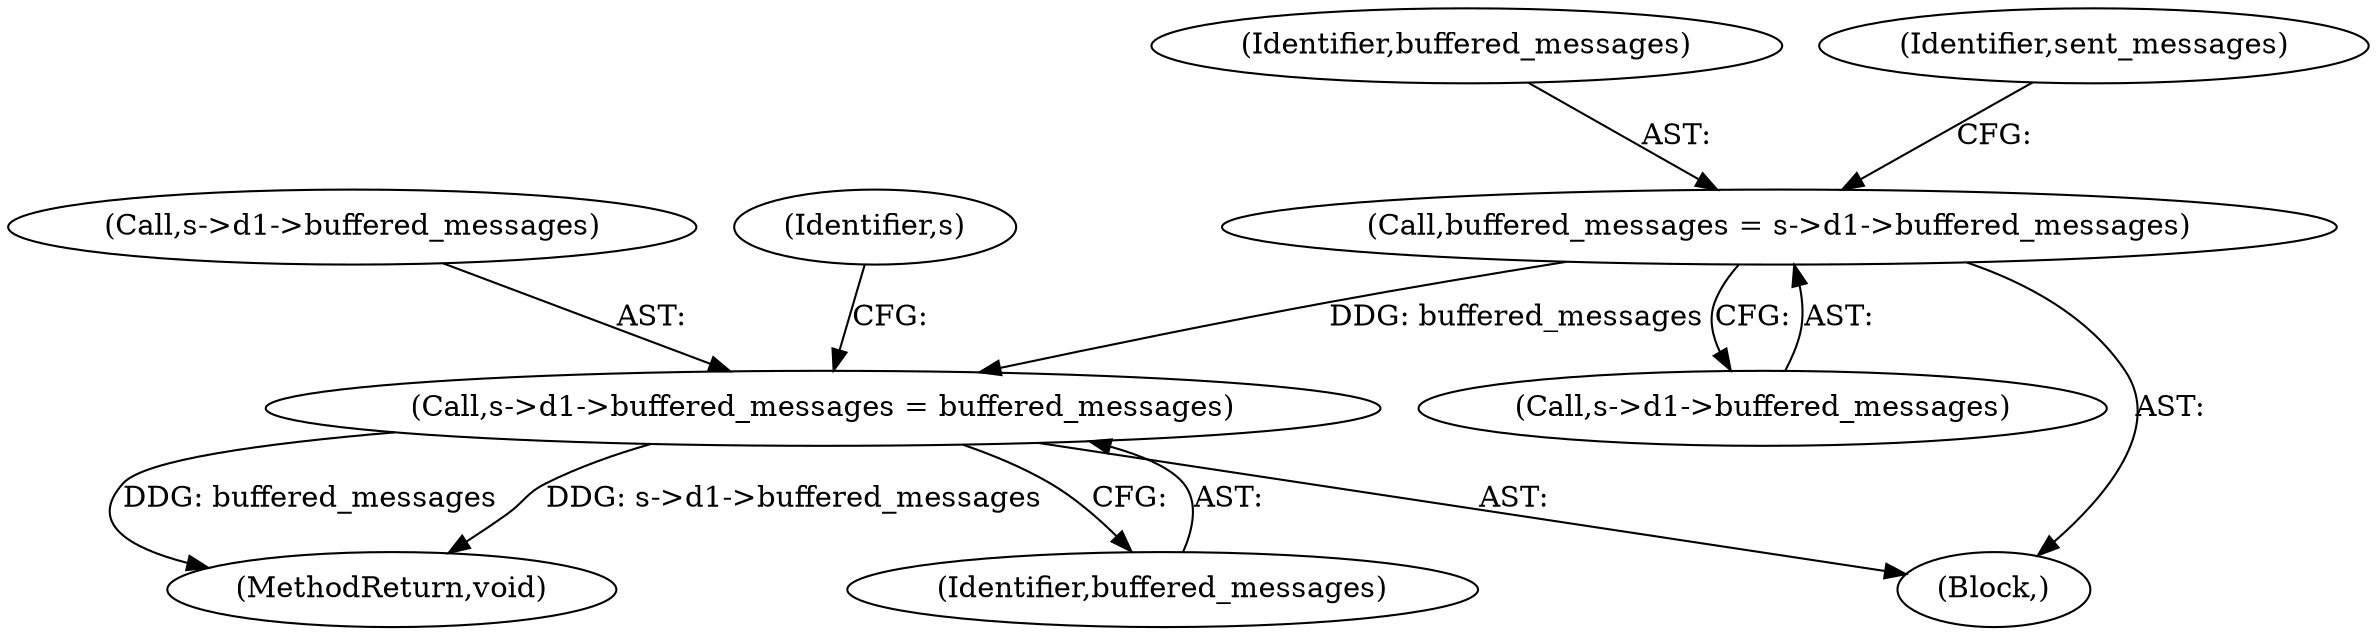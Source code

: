 digraph "0_openssl_f5c7f5dfbaf0d2f7d946d0fe86f08e6bcb36ed0d_0@pointer" {
"1000141" [label="(Call,buffered_messages = s->d1->buffered_messages)"];
"1000218" [label="(Call,s->d1->buffered_messages = buffered_messages)"];
"1000141" [label="(Call,buffered_messages = s->d1->buffered_messages)"];
"1000714" [label="(MethodReturn,void)"];
"1000140" [label="(Block,)"];
"1000142" [label="(Identifier,buffered_messages)"];
"1000149" [label="(Identifier,sent_messages)"];
"1000219" [label="(Call,s->d1->buffered_messages)"];
"1000228" [label="(Identifier,s)"];
"1000218" [label="(Call,s->d1->buffered_messages = buffered_messages)"];
"1000224" [label="(Identifier,buffered_messages)"];
"1000143" [label="(Call,s->d1->buffered_messages)"];
"1000141" -> "1000140"  [label="AST: "];
"1000141" -> "1000143"  [label="CFG: "];
"1000142" -> "1000141"  [label="AST: "];
"1000143" -> "1000141"  [label="AST: "];
"1000149" -> "1000141"  [label="CFG: "];
"1000141" -> "1000218"  [label="DDG: buffered_messages"];
"1000218" -> "1000140"  [label="AST: "];
"1000218" -> "1000224"  [label="CFG: "];
"1000219" -> "1000218"  [label="AST: "];
"1000224" -> "1000218"  [label="AST: "];
"1000228" -> "1000218"  [label="CFG: "];
"1000218" -> "1000714"  [label="DDG: s->d1->buffered_messages"];
"1000218" -> "1000714"  [label="DDG: buffered_messages"];
}
